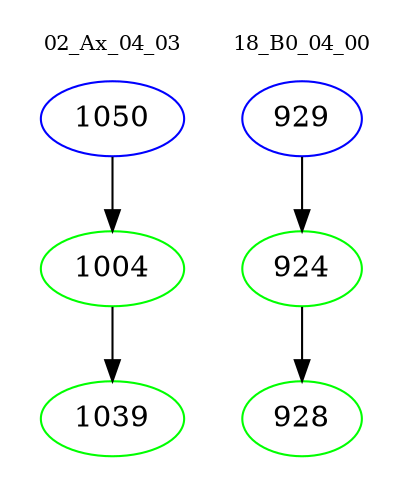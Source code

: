 digraph{
subgraph cluster_0 {
color = white
label = "02_Ax_04_03";
fontsize=10;
T0_1050 [label="1050", color="blue"]
T0_1050 -> T0_1004 [color="black"]
T0_1004 [label="1004", color="green"]
T0_1004 -> T0_1039 [color="black"]
T0_1039 [label="1039", color="green"]
}
subgraph cluster_1 {
color = white
label = "18_B0_04_00";
fontsize=10;
T1_929 [label="929", color="blue"]
T1_929 -> T1_924 [color="black"]
T1_924 [label="924", color="green"]
T1_924 -> T1_928 [color="black"]
T1_928 [label="928", color="green"]
}
}
